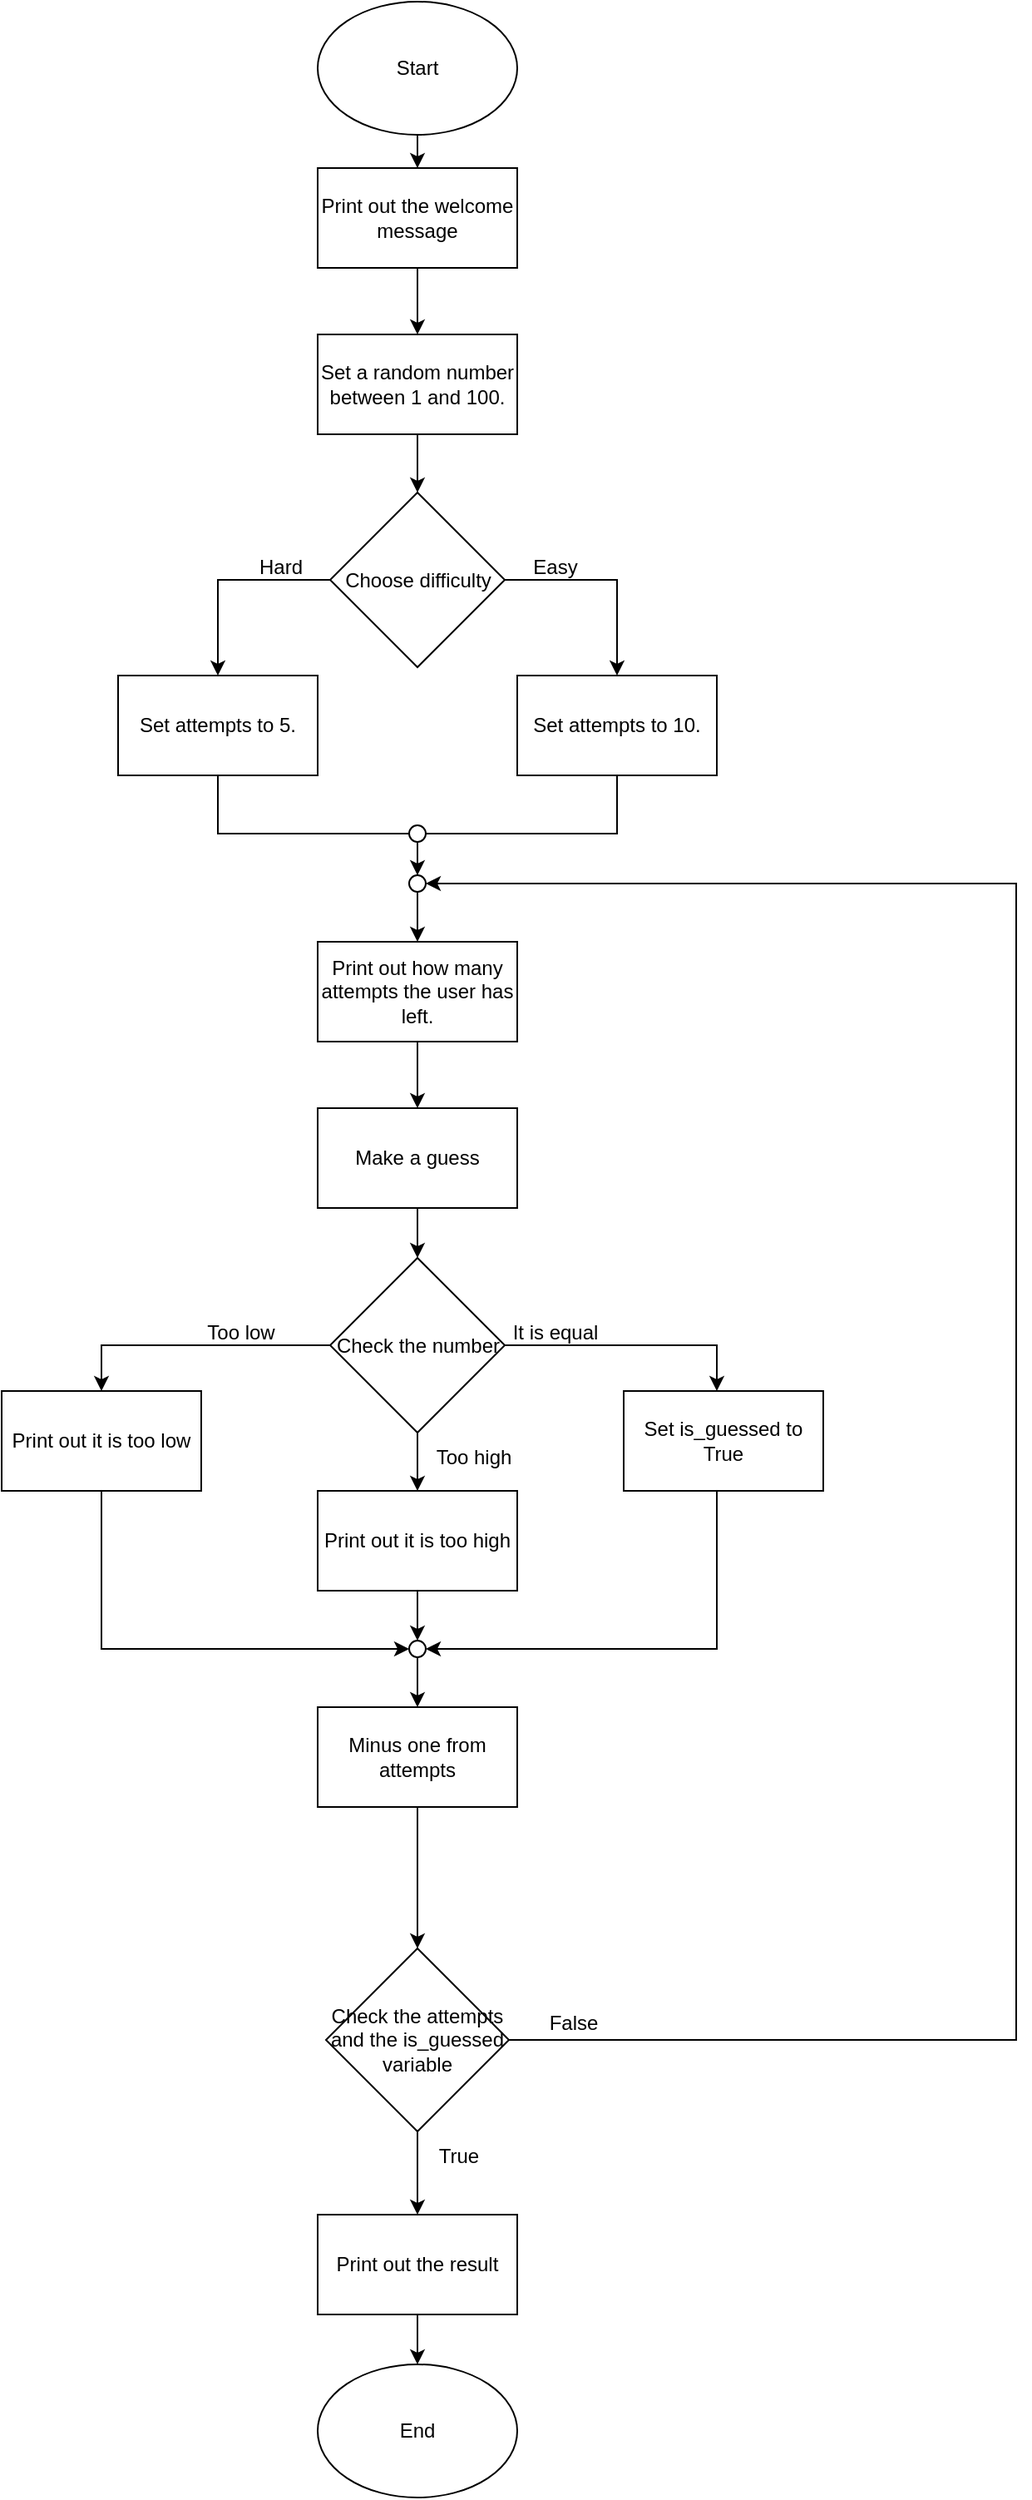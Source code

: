 <mxfile version="22.1.5" type="device">
  <diagram name="1 oldal" id="VDw5V66R73AHFoufKL_9">
    <mxGraphModel dx="1195" dy="682" grid="1" gridSize="10" guides="1" tooltips="1" connect="1" arrows="1" fold="1" page="1" pageScale="1" pageWidth="827" pageHeight="1169" math="0" shadow="0">
      <root>
        <mxCell id="0" />
        <mxCell id="1" parent="0" />
        <mxCell id="EvdImErzhmtQlkMubsdQ-74" style="edgeStyle=orthogonalEdgeStyle;rounded=0;orthogonalLoop=1;jettySize=auto;html=1;" edge="1" parent="1" source="EvdImErzhmtQlkMubsdQ-1" target="EvdImErzhmtQlkMubsdQ-8">
          <mxGeometry relative="1" as="geometry" />
        </mxCell>
        <mxCell id="EvdImErzhmtQlkMubsdQ-1" value="Start" style="ellipse;whiteSpace=wrap;html=1;" vertex="1" parent="1">
          <mxGeometry x="230" y="30" width="120" height="80" as="geometry" />
        </mxCell>
        <mxCell id="EvdImErzhmtQlkMubsdQ-2" value="End" style="ellipse;whiteSpace=wrap;html=1;" vertex="1" parent="1">
          <mxGeometry x="230" y="1450" width="120" height="80" as="geometry" />
        </mxCell>
        <mxCell id="EvdImErzhmtQlkMubsdQ-43" style="edgeStyle=orthogonalEdgeStyle;rounded=0;orthogonalLoop=1;jettySize=auto;html=1;entryX=0.5;entryY=0;entryDx=0;entryDy=0;" edge="1" parent="1" source="EvdImErzhmtQlkMubsdQ-8">
          <mxGeometry relative="1" as="geometry">
            <mxPoint x="290" y="230" as="targetPoint" />
          </mxGeometry>
        </mxCell>
        <mxCell id="EvdImErzhmtQlkMubsdQ-8" value="Print out the welcome message" style="rounded=0;whiteSpace=wrap;html=1;" vertex="1" parent="1">
          <mxGeometry x="230" y="130" width="120" height="60" as="geometry" />
        </mxCell>
        <mxCell id="EvdImErzhmtQlkMubsdQ-23" style="edgeStyle=orthogonalEdgeStyle;rounded=0;orthogonalLoop=1;jettySize=auto;html=1;entryX=1;entryY=0.5;entryDx=0;entryDy=0;endArrow=none;endFill=0;" edge="1" parent="1" source="EvdImErzhmtQlkMubsdQ-9" target="EvdImErzhmtQlkMubsdQ-20">
          <mxGeometry relative="1" as="geometry">
            <Array as="points">
              <mxPoint x="410" y="530" />
            </Array>
          </mxGeometry>
        </mxCell>
        <mxCell id="EvdImErzhmtQlkMubsdQ-9" value="Set attempts to 10." style="rounded=0;whiteSpace=wrap;html=1;" vertex="1" parent="1">
          <mxGeometry x="350" y="435" width="120" height="60" as="geometry" />
        </mxCell>
        <mxCell id="EvdImErzhmtQlkMubsdQ-15" style="edgeStyle=orthogonalEdgeStyle;rounded=0;orthogonalLoop=1;jettySize=auto;html=1;entryX=0.5;entryY=0;entryDx=0;entryDy=0;" edge="1" parent="1" source="EvdImErzhmtQlkMubsdQ-10" target="EvdImErzhmtQlkMubsdQ-13">
          <mxGeometry relative="1" as="geometry" />
        </mxCell>
        <mxCell id="EvdImErzhmtQlkMubsdQ-19" style="edgeStyle=orthogonalEdgeStyle;rounded=0;orthogonalLoop=1;jettySize=auto;html=1;" edge="1" parent="1" source="EvdImErzhmtQlkMubsdQ-10" target="EvdImErzhmtQlkMubsdQ-9">
          <mxGeometry relative="1" as="geometry" />
        </mxCell>
        <mxCell id="EvdImErzhmtQlkMubsdQ-10" value="Choose difficulty" style="rhombus;whiteSpace=wrap;html=1;" vertex="1" parent="1">
          <mxGeometry x="237.5" y="325" width="105" height="105" as="geometry" />
        </mxCell>
        <mxCell id="EvdImErzhmtQlkMubsdQ-21" style="edgeStyle=orthogonalEdgeStyle;rounded=0;orthogonalLoop=1;jettySize=auto;html=1;exitX=0.5;exitY=1;exitDx=0;exitDy=0;entryX=0;entryY=0.5;entryDx=0;entryDy=0;endArrow=none;endFill=0;" edge="1" parent="1" source="EvdImErzhmtQlkMubsdQ-13" target="EvdImErzhmtQlkMubsdQ-20">
          <mxGeometry relative="1" as="geometry" />
        </mxCell>
        <mxCell id="EvdImErzhmtQlkMubsdQ-13" value="Set attempts to 5." style="rounded=0;whiteSpace=wrap;html=1;" vertex="1" parent="1">
          <mxGeometry x="110" y="435" width="120" height="60" as="geometry" />
        </mxCell>
        <mxCell id="EvdImErzhmtQlkMubsdQ-16" value="Hard" style="text;html=1;strokeColor=none;fillColor=none;align=center;verticalAlign=middle;whiteSpace=wrap;rounded=0;" vertex="1" parent="1">
          <mxGeometry x="177.5" y="355" width="60" height="30" as="geometry" />
        </mxCell>
        <mxCell id="EvdImErzhmtQlkMubsdQ-17" value="Easy" style="text;html=1;strokeColor=none;fillColor=none;align=center;verticalAlign=middle;whiteSpace=wrap;rounded=0;" vertex="1" parent="1">
          <mxGeometry x="342.5" y="355" width="60" height="30" as="geometry" />
        </mxCell>
        <mxCell id="EvdImErzhmtQlkMubsdQ-46" style="edgeStyle=orthogonalEdgeStyle;rounded=0;orthogonalLoop=1;jettySize=auto;html=1;entryX=0.5;entryY=0;entryDx=0;entryDy=0;" edge="1" parent="1" source="EvdImErzhmtQlkMubsdQ-20" target="EvdImErzhmtQlkMubsdQ-27">
          <mxGeometry relative="1" as="geometry" />
        </mxCell>
        <mxCell id="EvdImErzhmtQlkMubsdQ-20" value="" style="ellipse;whiteSpace=wrap;html=1;aspect=fixed;" vertex="1" parent="1">
          <mxGeometry x="285" y="525" width="10" height="10" as="geometry" />
        </mxCell>
        <mxCell id="EvdImErzhmtQlkMubsdQ-40" style="edgeStyle=orthogonalEdgeStyle;rounded=0;orthogonalLoop=1;jettySize=auto;html=1;" edge="1" parent="1" source="EvdImErzhmtQlkMubsdQ-25" target="EvdImErzhmtQlkMubsdQ-33">
          <mxGeometry relative="1" as="geometry" />
        </mxCell>
        <mxCell id="EvdImErzhmtQlkMubsdQ-25" value="Make a guess" style="rounded=0;whiteSpace=wrap;html=1;" vertex="1" parent="1">
          <mxGeometry x="230" y="695" width="120" height="60" as="geometry" />
        </mxCell>
        <mxCell id="EvdImErzhmtQlkMubsdQ-47" style="edgeStyle=orthogonalEdgeStyle;rounded=0;orthogonalLoop=1;jettySize=auto;html=1;entryX=0.5;entryY=0;entryDx=0;entryDy=0;" edge="1" parent="1" source="EvdImErzhmtQlkMubsdQ-27" target="EvdImErzhmtQlkMubsdQ-28">
          <mxGeometry relative="1" as="geometry" />
        </mxCell>
        <mxCell id="EvdImErzhmtQlkMubsdQ-67" style="edgeStyle=orthogonalEdgeStyle;rounded=0;orthogonalLoop=1;jettySize=auto;html=1;entryX=1;entryY=0.5;entryDx=0;entryDy=0;startArrow=classic;startFill=1;endArrow=none;endFill=0;" edge="1" parent="1" source="EvdImErzhmtQlkMubsdQ-27" target="EvdImErzhmtQlkMubsdQ-64">
          <mxGeometry relative="1" as="geometry">
            <Array as="points">
              <mxPoint x="650" y="560" />
              <mxPoint x="650" y="1255" />
            </Array>
          </mxGeometry>
        </mxCell>
        <mxCell id="EvdImErzhmtQlkMubsdQ-27" value="" style="ellipse;whiteSpace=wrap;html=1;aspect=fixed;" vertex="1" parent="1">
          <mxGeometry x="285" y="555" width="10" height="10" as="geometry" />
        </mxCell>
        <mxCell id="EvdImErzhmtQlkMubsdQ-39" style="edgeStyle=orthogonalEdgeStyle;rounded=0;orthogonalLoop=1;jettySize=auto;html=1;entryX=0.5;entryY=0;entryDx=0;entryDy=0;" edge="1" parent="1" source="EvdImErzhmtQlkMubsdQ-28" target="EvdImErzhmtQlkMubsdQ-25">
          <mxGeometry relative="1" as="geometry" />
        </mxCell>
        <mxCell id="EvdImErzhmtQlkMubsdQ-28" value="Print out how many attempts the user has left." style="rounded=0;whiteSpace=wrap;html=1;" vertex="1" parent="1">
          <mxGeometry x="230" y="595" width="120" height="60" as="geometry" />
        </mxCell>
        <mxCell id="EvdImErzhmtQlkMubsdQ-61" style="edgeStyle=orthogonalEdgeStyle;rounded=0;orthogonalLoop=1;jettySize=auto;html=1;entryX=1;entryY=0.5;entryDx=0;entryDy=0;" edge="1" parent="1" source="EvdImErzhmtQlkMubsdQ-30" target="EvdImErzhmtQlkMubsdQ-38">
          <mxGeometry relative="1" as="geometry">
            <Array as="points">
              <mxPoint x="470" y="1020" />
            </Array>
          </mxGeometry>
        </mxCell>
        <mxCell id="EvdImErzhmtQlkMubsdQ-30" value="Set is_guessed to True" style="rounded=0;whiteSpace=wrap;html=1;" vertex="1" parent="1">
          <mxGeometry x="414" y="865" width="120" height="60" as="geometry" />
        </mxCell>
        <mxCell id="EvdImErzhmtQlkMubsdQ-32" style="edgeStyle=orthogonalEdgeStyle;rounded=0;orthogonalLoop=1;jettySize=auto;html=1;" edge="1" parent="1" source="EvdImErzhmtQlkMubsdQ-33" target="EvdImErzhmtQlkMubsdQ-30">
          <mxGeometry relative="1" as="geometry">
            <Array as="points">
              <mxPoint x="470" y="837" />
            </Array>
          </mxGeometry>
        </mxCell>
        <mxCell id="EvdImErzhmtQlkMubsdQ-52" style="edgeStyle=orthogonalEdgeStyle;rounded=0;orthogonalLoop=1;jettySize=auto;html=1;exitX=0;exitY=0.5;exitDx=0;exitDy=0;entryX=0.5;entryY=0;entryDx=0;entryDy=0;" edge="1" parent="1" source="EvdImErzhmtQlkMubsdQ-33" target="EvdImErzhmtQlkMubsdQ-51">
          <mxGeometry relative="1" as="geometry" />
        </mxCell>
        <mxCell id="EvdImErzhmtQlkMubsdQ-57" value="" style="edgeStyle=orthogonalEdgeStyle;rounded=0;orthogonalLoop=1;jettySize=auto;html=1;" edge="1" parent="1" source="EvdImErzhmtQlkMubsdQ-33" target="EvdImErzhmtQlkMubsdQ-56">
          <mxGeometry relative="1" as="geometry" />
        </mxCell>
        <mxCell id="EvdImErzhmtQlkMubsdQ-33" value="Check the number" style="rhombus;whiteSpace=wrap;html=1;" vertex="1" parent="1">
          <mxGeometry x="237.5" y="785" width="105" height="105" as="geometry" />
        </mxCell>
        <mxCell id="EvdImErzhmtQlkMubsdQ-73" style="edgeStyle=orthogonalEdgeStyle;rounded=0;orthogonalLoop=1;jettySize=auto;html=1;" edge="1" parent="1" source="EvdImErzhmtQlkMubsdQ-35" target="EvdImErzhmtQlkMubsdQ-64">
          <mxGeometry relative="1" as="geometry" />
        </mxCell>
        <mxCell id="EvdImErzhmtQlkMubsdQ-35" value="Minus one from attempts" style="rounded=0;whiteSpace=wrap;html=1;" vertex="1" parent="1">
          <mxGeometry x="230" y="1055" width="120" height="60" as="geometry" />
        </mxCell>
        <mxCell id="EvdImErzhmtQlkMubsdQ-36" value="Too low" style="text;html=1;strokeColor=none;fillColor=none;align=center;verticalAlign=middle;whiteSpace=wrap;rounded=0;" vertex="1" parent="1">
          <mxGeometry x="130" y="815" width="107.5" height="30" as="geometry" />
        </mxCell>
        <mxCell id="EvdImErzhmtQlkMubsdQ-37" value="It is equal" style="text;html=1;strokeColor=none;fillColor=none;align=center;verticalAlign=middle;whiteSpace=wrap;rounded=0;" vertex="1" parent="1">
          <mxGeometry x="342.5" y="815" width="60" height="30" as="geometry" />
        </mxCell>
        <mxCell id="EvdImErzhmtQlkMubsdQ-63" style="edgeStyle=orthogonalEdgeStyle;rounded=0;orthogonalLoop=1;jettySize=auto;html=1;" edge="1" parent="1" source="EvdImErzhmtQlkMubsdQ-38" target="EvdImErzhmtQlkMubsdQ-35">
          <mxGeometry relative="1" as="geometry" />
        </mxCell>
        <mxCell id="EvdImErzhmtQlkMubsdQ-38" value="" style="ellipse;whiteSpace=wrap;html=1;aspect=fixed;" vertex="1" parent="1">
          <mxGeometry x="285" y="1015" width="10" height="10" as="geometry" />
        </mxCell>
        <mxCell id="EvdImErzhmtQlkMubsdQ-45" style="edgeStyle=orthogonalEdgeStyle;rounded=0;orthogonalLoop=1;jettySize=auto;html=1;entryX=0.5;entryY=0;entryDx=0;entryDy=0;" edge="1" parent="1" source="EvdImErzhmtQlkMubsdQ-42" target="EvdImErzhmtQlkMubsdQ-10">
          <mxGeometry relative="1" as="geometry" />
        </mxCell>
        <mxCell id="EvdImErzhmtQlkMubsdQ-42" value="Set a random number between 1 and 100." style="rounded=0;whiteSpace=wrap;html=1;" vertex="1" parent="1">
          <mxGeometry x="230" y="230" width="120" height="60" as="geometry" />
        </mxCell>
        <mxCell id="EvdImErzhmtQlkMubsdQ-60" style="edgeStyle=orthogonalEdgeStyle;rounded=0;orthogonalLoop=1;jettySize=auto;html=1;entryX=0;entryY=0.5;entryDx=0;entryDy=0;" edge="1" parent="1" source="EvdImErzhmtQlkMubsdQ-51" target="EvdImErzhmtQlkMubsdQ-38">
          <mxGeometry relative="1" as="geometry">
            <Array as="points">
              <mxPoint x="100" y="1020" />
            </Array>
          </mxGeometry>
        </mxCell>
        <mxCell id="EvdImErzhmtQlkMubsdQ-51" value="Print out it is too low" style="rounded=0;whiteSpace=wrap;html=1;" vertex="1" parent="1">
          <mxGeometry x="40" y="865" width="120" height="60" as="geometry" />
        </mxCell>
        <mxCell id="EvdImErzhmtQlkMubsdQ-62" style="edgeStyle=orthogonalEdgeStyle;rounded=0;orthogonalLoop=1;jettySize=auto;html=1;entryX=0.5;entryY=0;entryDx=0;entryDy=0;" edge="1" parent="1" source="EvdImErzhmtQlkMubsdQ-56" target="EvdImErzhmtQlkMubsdQ-38">
          <mxGeometry relative="1" as="geometry" />
        </mxCell>
        <mxCell id="EvdImErzhmtQlkMubsdQ-56" value="Print out it is too high" style="whiteSpace=wrap;html=1;" vertex="1" parent="1">
          <mxGeometry x="230" y="925" width="120" height="60" as="geometry" />
        </mxCell>
        <mxCell id="EvdImErzhmtQlkMubsdQ-58" value="Too high" style="text;html=1;strokeColor=none;fillColor=none;align=center;verticalAlign=middle;whiteSpace=wrap;rounded=0;" vertex="1" parent="1">
          <mxGeometry x="270" y="890" width="107.5" height="30" as="geometry" />
        </mxCell>
        <mxCell id="EvdImErzhmtQlkMubsdQ-70" style="edgeStyle=orthogonalEdgeStyle;rounded=0;orthogonalLoop=1;jettySize=auto;html=1;" edge="1" parent="1" source="EvdImErzhmtQlkMubsdQ-64" target="EvdImErzhmtQlkMubsdQ-69">
          <mxGeometry relative="1" as="geometry" />
        </mxCell>
        <mxCell id="EvdImErzhmtQlkMubsdQ-64" value="Check the attempts and the is_guessed variable" style="rhombus;whiteSpace=wrap;html=1;" vertex="1" parent="1">
          <mxGeometry x="235" y="1200" width="110" height="110" as="geometry" />
        </mxCell>
        <mxCell id="EvdImErzhmtQlkMubsdQ-68" value="False" style="text;html=1;strokeColor=none;fillColor=none;align=center;verticalAlign=middle;whiteSpace=wrap;rounded=0;" vertex="1" parent="1">
          <mxGeometry x="354" y="1230" width="60" height="30" as="geometry" />
        </mxCell>
        <mxCell id="EvdImErzhmtQlkMubsdQ-72" style="edgeStyle=orthogonalEdgeStyle;rounded=0;orthogonalLoop=1;jettySize=auto;html=1;" edge="1" parent="1" source="EvdImErzhmtQlkMubsdQ-69" target="EvdImErzhmtQlkMubsdQ-2">
          <mxGeometry relative="1" as="geometry" />
        </mxCell>
        <mxCell id="EvdImErzhmtQlkMubsdQ-69" value="Print out the result" style="rounded=0;whiteSpace=wrap;html=1;" vertex="1" parent="1">
          <mxGeometry x="230" y="1360" width="120" height="60" as="geometry" />
        </mxCell>
        <mxCell id="EvdImErzhmtQlkMubsdQ-71" value="True" style="text;html=1;strokeColor=none;fillColor=none;align=center;verticalAlign=middle;whiteSpace=wrap;rounded=0;" vertex="1" parent="1">
          <mxGeometry x="285" y="1310" width="60" height="30" as="geometry" />
        </mxCell>
      </root>
    </mxGraphModel>
  </diagram>
</mxfile>
